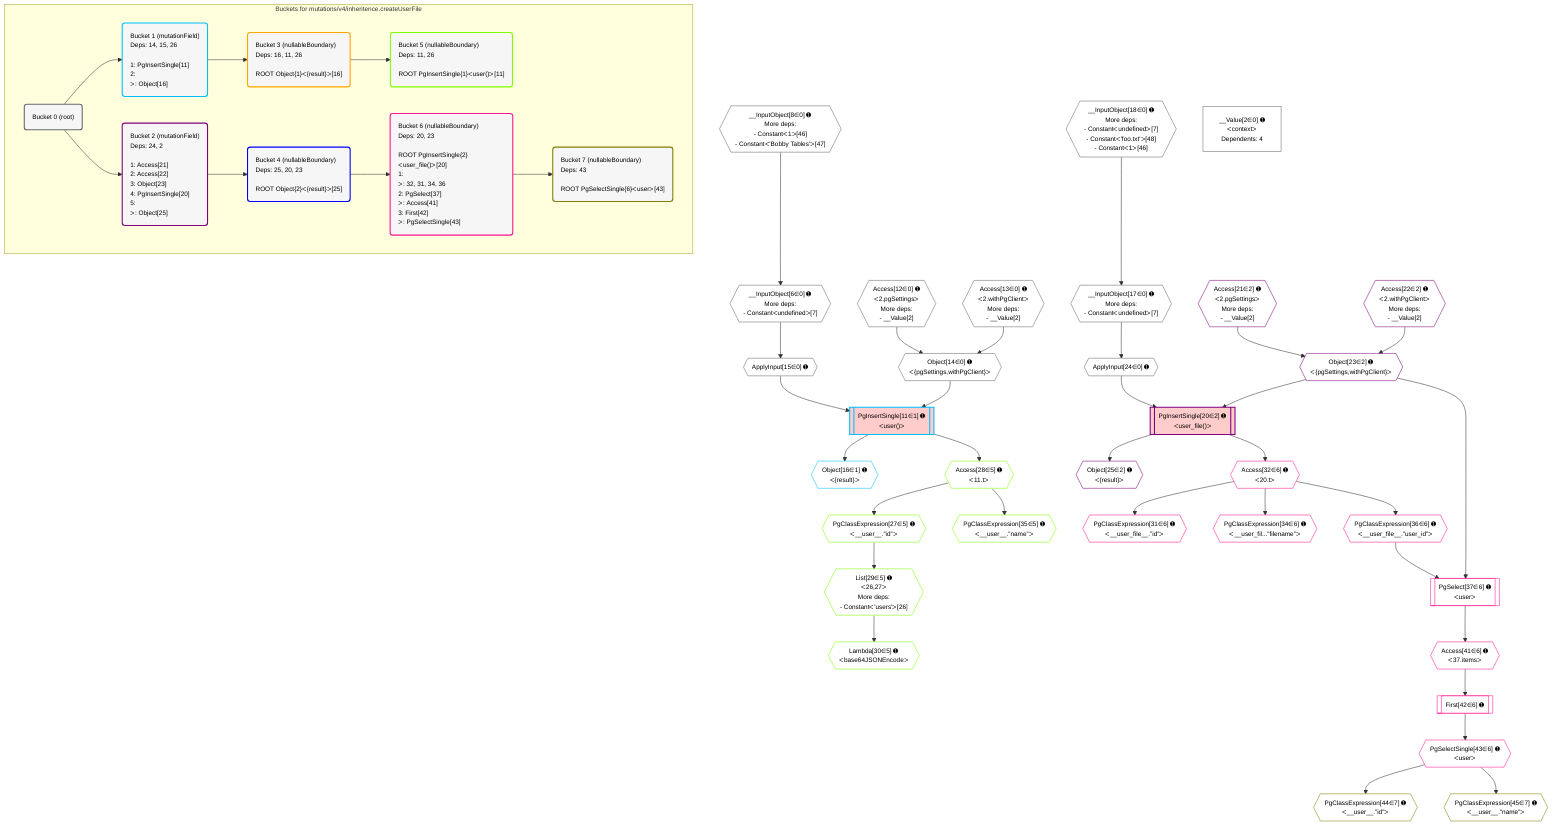 %%{init: {'themeVariables': { 'fontSize': '12px'}}}%%
graph TD
    classDef path fill:#eee,stroke:#000,color:#000
    classDef plan fill:#fff,stroke-width:1px,color:#000
    classDef itemplan fill:#fff,stroke-width:2px,color:#000
    classDef unbatchedplan fill:#dff,stroke-width:1px,color:#000
    classDef sideeffectplan fill:#fcc,stroke-width:2px,color:#000
    classDef bucket fill:#f6f6f6,color:#000,stroke-width:2px,text-align:left

    subgraph "Buckets for mutations/v4/inheritence.createUserFile"
    Bucket0("Bucket 0 (root)"):::bucket
    Bucket1("Bucket 1 (mutationField)<br />Deps: 14, 15, 26<br /><br />1: PgInsertSingle[11]<br />2: <br />ᐳ: Object[16]"):::bucket
    Bucket2("Bucket 2 (mutationField)<br />Deps: 24, 2<br /><br />1: Access[21]<br />2: Access[22]<br />3: Object[23]<br />4: PgInsertSingle[20]<br />5: <br />ᐳ: Object[25]"):::bucket
    Bucket3("Bucket 3 (nullableBoundary)<br />Deps: 16, 11, 26<br /><br />ROOT Object{1}ᐸ{result}ᐳ[16]"):::bucket
    Bucket4("Bucket 4 (nullableBoundary)<br />Deps: 25, 20, 23<br /><br />ROOT Object{2}ᐸ{result}ᐳ[25]"):::bucket
    Bucket5("Bucket 5 (nullableBoundary)<br />Deps: 11, 26<br /><br />ROOT PgInsertSingle{1}ᐸuser()ᐳ[11]"):::bucket
    Bucket6("Bucket 6 (nullableBoundary)<br />Deps: 20, 23<br /><br />ROOT PgInsertSingle{2}ᐸuser_file()ᐳ[20]<br />1: <br />ᐳ: 32, 31, 34, 36<br />2: PgSelect[37]<br />ᐳ: Access[41]<br />3: First[42]<br />ᐳ: PgSelectSingle[43]"):::bucket
    Bucket7("Bucket 7 (nullableBoundary)<br />Deps: 43<br /><br />ROOT PgSelectSingle{6}ᐸuserᐳ[43]"):::bucket
    end
    Bucket0 --> Bucket1 & Bucket2
    Bucket1 --> Bucket3
    Bucket2 --> Bucket4
    Bucket3 --> Bucket5
    Bucket4 --> Bucket6
    Bucket6 --> Bucket7

    %% plan dependencies
    __InputObject18{{"__InputObject[18∈0] ➊<br />More deps:<br />- Constantᐸundefinedᐳ[7]<br />- Constantᐸ'foo.txt'ᐳ[48]<br />- Constantᐸ1ᐳ[46]"}}:::plan
    __InputObject6{{"__InputObject[6∈0] ➊<br />More deps:<br />- Constantᐸundefinedᐳ[7]"}}:::plan
    __InputObject8{{"__InputObject[8∈0] ➊<br />More deps:<br />- Constantᐸ1ᐳ[46]<br />- Constantᐸ'Bobby Tables'ᐳ[47]"}}:::plan
    __InputObject8 --> __InputObject6
    Object14{{"Object[14∈0] ➊<br />ᐸ{pgSettings,withPgClient}ᐳ"}}:::plan
    Access12{{"Access[12∈0] ➊<br />ᐸ2.pgSettingsᐳ<br />More deps:<br />- __Value[2]"}}:::plan
    Access13{{"Access[13∈0] ➊<br />ᐸ2.withPgClientᐳ<br />More deps:<br />- __Value[2]"}}:::plan
    Access12 & Access13 --> Object14
    __InputObject17{{"__InputObject[17∈0] ➊<br />More deps:<br />- Constantᐸundefinedᐳ[7]"}}:::plan
    __InputObject18 --> __InputObject17
    ApplyInput15{{"ApplyInput[15∈0] ➊"}}:::plan
    __InputObject6 --> ApplyInput15
    ApplyInput24{{"ApplyInput[24∈0] ➊"}}:::plan
    __InputObject17 --> ApplyInput24
    __Value2["__Value[2∈0] ➊<br />ᐸcontextᐳ<br />Dependents: 4"]:::plan
    PgInsertSingle11[["PgInsertSingle[11∈1] ➊<br />ᐸuser()ᐳ"]]:::sideeffectplan
    Object14 & ApplyInput15 --> PgInsertSingle11
    Object16{{"Object[16∈1] ➊<br />ᐸ{result}ᐳ"}}:::plan
    PgInsertSingle11 --> Object16
    PgInsertSingle20[["PgInsertSingle[20∈2] ➊<br />ᐸuser_file()ᐳ"]]:::sideeffectplan
    Object23{{"Object[23∈2] ➊<br />ᐸ{pgSettings,withPgClient}ᐳ"}}:::plan
    Object23 & ApplyInput24 --> PgInsertSingle20
    Access21{{"Access[21∈2] ➊<br />ᐸ2.pgSettingsᐳ<br />More deps:<br />- __Value[2]"}}:::plan
    Access22{{"Access[22∈2] ➊<br />ᐸ2.withPgClientᐳ<br />More deps:<br />- __Value[2]"}}:::plan
    Access21 & Access22 --> Object23
    Object25{{"Object[25∈2] ➊<br />ᐸ{result}ᐳ"}}:::plan
    PgInsertSingle20 --> Object25
    List29{{"List[29∈5] ➊<br />ᐸ26,27ᐳ<br />More deps:<br />- Constantᐸ'users'ᐳ[26]"}}:::plan
    PgClassExpression27{{"PgClassExpression[27∈5] ➊<br />ᐸ__user__.”id”ᐳ"}}:::plan
    PgClassExpression27 --> List29
    Access28{{"Access[28∈5] ➊<br />ᐸ11.tᐳ"}}:::plan
    Access28 --> PgClassExpression27
    PgInsertSingle11 --> Access28
    Lambda30{{"Lambda[30∈5] ➊<br />ᐸbase64JSONEncodeᐳ"}}:::plan
    List29 --> Lambda30
    PgClassExpression35{{"PgClassExpression[35∈5] ➊<br />ᐸ__user__.”name”ᐳ"}}:::plan
    Access28 --> PgClassExpression35
    PgSelect37[["PgSelect[37∈6] ➊<br />ᐸuserᐳ"]]:::plan
    PgClassExpression36{{"PgClassExpression[36∈6] ➊<br />ᐸ__user_file__.”user_id”ᐳ"}}:::plan
    Object23 & PgClassExpression36 --> PgSelect37
    PgClassExpression31{{"PgClassExpression[31∈6] ➊<br />ᐸ__user_file__.”id”ᐳ"}}:::plan
    Access32{{"Access[32∈6] ➊<br />ᐸ20.tᐳ"}}:::plan
    Access32 --> PgClassExpression31
    PgInsertSingle20 --> Access32
    PgClassExpression34{{"PgClassExpression[34∈6] ➊<br />ᐸ__user_fil...”filename”ᐳ"}}:::plan
    Access32 --> PgClassExpression34
    Access32 --> PgClassExpression36
    Access41{{"Access[41∈6] ➊<br />ᐸ37.itemsᐳ"}}:::plan
    PgSelect37 --> Access41
    First42[["First[42∈6] ➊"]]:::plan
    Access41 --> First42
    PgSelectSingle43{{"PgSelectSingle[43∈6] ➊<br />ᐸuserᐳ"}}:::plan
    First42 --> PgSelectSingle43
    PgClassExpression44{{"PgClassExpression[44∈7] ➊<br />ᐸ__user__.”id”ᐳ"}}:::plan
    PgSelectSingle43 --> PgClassExpression44
    PgClassExpression45{{"PgClassExpression[45∈7] ➊<br />ᐸ__user__.”name”ᐳ"}}:::plan
    PgSelectSingle43 --> PgClassExpression45

    %% define steps
    classDef bucket0 stroke:#696969
    class Bucket0,__Value2,__InputObject6,__InputObject8,Access12,Access13,Object14,ApplyInput15,__InputObject17,__InputObject18,ApplyInput24 bucket0
    classDef bucket1 stroke:#00bfff
    class Bucket1,PgInsertSingle11,Object16 bucket1
    classDef bucket2 stroke:#7f007f
    class Bucket2,PgInsertSingle20,Access21,Access22,Object23,Object25 bucket2
    classDef bucket3 stroke:#ffa500
    class Bucket3 bucket3
    classDef bucket4 stroke:#0000ff
    class Bucket4 bucket4
    classDef bucket5 stroke:#7fff00
    class Bucket5,PgClassExpression27,Access28,List29,Lambda30,PgClassExpression35 bucket5
    classDef bucket6 stroke:#ff1493
    class Bucket6,PgClassExpression31,Access32,PgClassExpression34,PgClassExpression36,PgSelect37,Access41,First42,PgSelectSingle43 bucket6
    classDef bucket7 stroke:#808000
    class Bucket7,PgClassExpression44,PgClassExpression45 bucket7

    %% implicit side effects